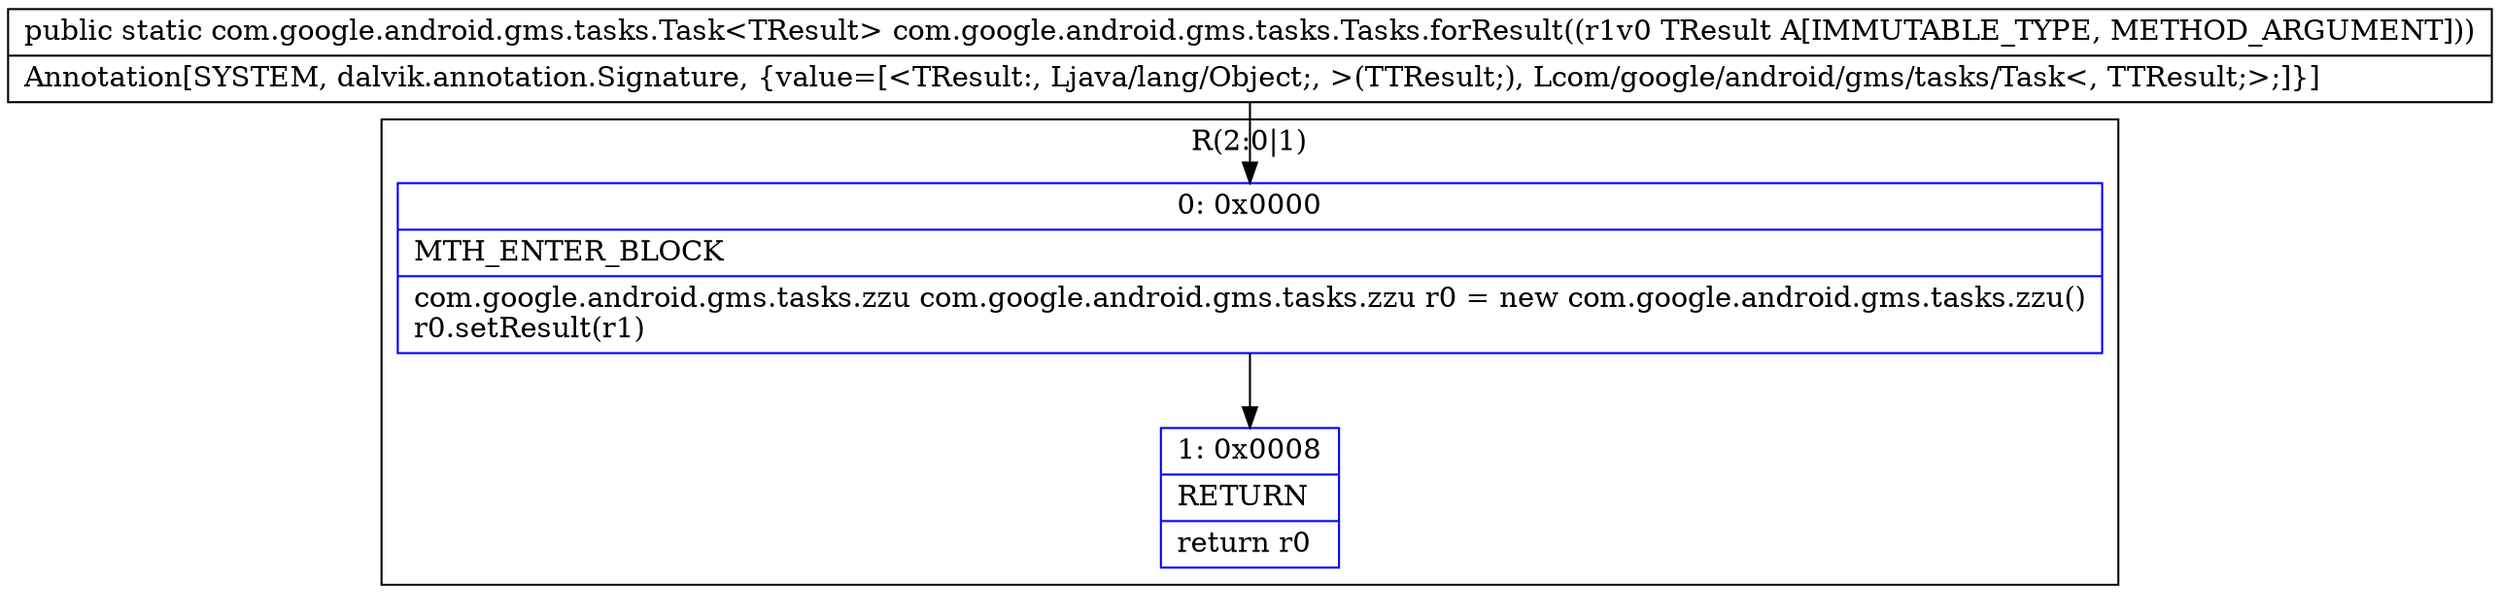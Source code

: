 digraph "CFG forcom.google.android.gms.tasks.Tasks.forResult(Ljava\/lang\/Object;)Lcom\/google\/android\/gms\/tasks\/Task;" {
subgraph cluster_Region_1513341872 {
label = "R(2:0|1)";
node [shape=record,color=blue];
Node_0 [shape=record,label="{0\:\ 0x0000|MTH_ENTER_BLOCK\l|com.google.android.gms.tasks.zzu com.google.android.gms.tasks.zzu r0 = new com.google.android.gms.tasks.zzu()\lr0.setResult(r1)\l}"];
Node_1 [shape=record,label="{1\:\ 0x0008|RETURN\l|return r0\l}"];
}
MethodNode[shape=record,label="{public static com.google.android.gms.tasks.Task\<TResult\> com.google.android.gms.tasks.Tasks.forResult((r1v0 TResult A[IMMUTABLE_TYPE, METHOD_ARGUMENT]))  | Annotation[SYSTEM, dalvik.annotation.Signature, \{value=[\<TResult:, Ljava\/lang\/Object;, \>(TTResult;), Lcom\/google\/android\/gms\/tasks\/Task\<, TTResult;\>;]\}]\l}"];
MethodNode -> Node_0;
Node_0 -> Node_1;
}

